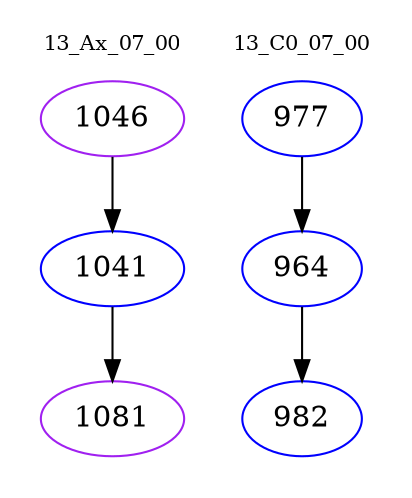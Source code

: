 digraph{
subgraph cluster_0 {
color = white
label = "13_Ax_07_00";
fontsize=10;
T0_1046 [label="1046", color="purple"]
T0_1046 -> T0_1041 [color="black"]
T0_1041 [label="1041", color="blue"]
T0_1041 -> T0_1081 [color="black"]
T0_1081 [label="1081", color="purple"]
}
subgraph cluster_1 {
color = white
label = "13_C0_07_00";
fontsize=10;
T1_977 [label="977", color="blue"]
T1_977 -> T1_964 [color="black"]
T1_964 [label="964", color="blue"]
T1_964 -> T1_982 [color="black"]
T1_982 [label="982", color="blue"]
}
}
